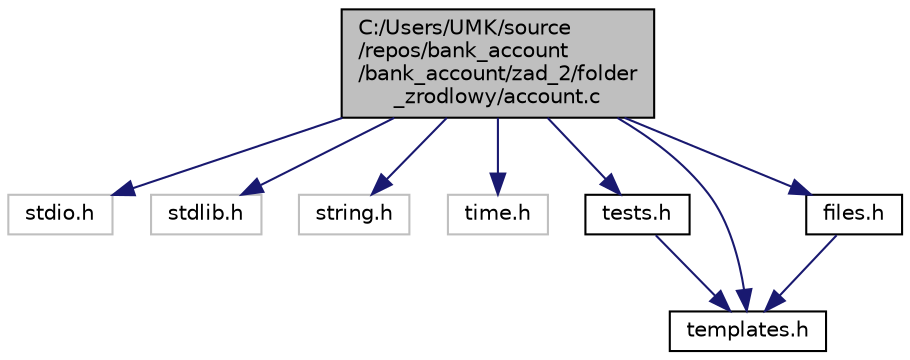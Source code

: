 digraph "C:/Users/UMK/source/repos/bank_account/bank_account/zad_2/folder_zrodlowy/account.c"
{
  edge [fontname="Helvetica",fontsize="10",labelfontname="Helvetica",labelfontsize="10"];
  node [fontname="Helvetica",fontsize="10",shape=record];
  Node0 [label="C:/Users/UMK/source\l/repos/bank_account\l/bank_account/zad_2/folder\l_zrodlowy/account.c",height=0.2,width=0.4,color="black", fillcolor="grey75", style="filled", fontcolor="black"];
  Node0 -> Node1 [color="midnightblue",fontsize="10",style="solid",fontname="Helvetica"];
  Node1 [label="stdio.h",height=0.2,width=0.4,color="grey75", fillcolor="white", style="filled"];
  Node0 -> Node2 [color="midnightblue",fontsize="10",style="solid",fontname="Helvetica"];
  Node2 [label="stdlib.h",height=0.2,width=0.4,color="grey75", fillcolor="white", style="filled"];
  Node0 -> Node3 [color="midnightblue",fontsize="10",style="solid",fontname="Helvetica"];
  Node3 [label="string.h",height=0.2,width=0.4,color="grey75", fillcolor="white", style="filled"];
  Node0 -> Node4 [color="midnightblue",fontsize="10",style="solid",fontname="Helvetica"];
  Node4 [label="time.h",height=0.2,width=0.4,color="grey75", fillcolor="white", style="filled"];
  Node0 -> Node5 [color="midnightblue",fontsize="10",style="solid",fontname="Helvetica"];
  Node5 [label="tests.h",height=0.2,width=0.4,color="black", fillcolor="white", style="filled",URL="$tests_8h.html"];
  Node5 -> Node6 [color="midnightblue",fontsize="10",style="solid",fontname="Helvetica"];
  Node6 [label="templates.h",height=0.2,width=0.4,color="black", fillcolor="white", style="filled",URL="$templates_8h.html"];
  Node0 -> Node7 [color="midnightblue",fontsize="10",style="solid",fontname="Helvetica"];
  Node7 [label="files.h",height=0.2,width=0.4,color="black", fillcolor="white", style="filled",URL="$files_8h.html"];
  Node7 -> Node6 [color="midnightblue",fontsize="10",style="solid",fontname="Helvetica"];
  Node0 -> Node6 [color="midnightblue",fontsize="10",style="solid",fontname="Helvetica"];
}

